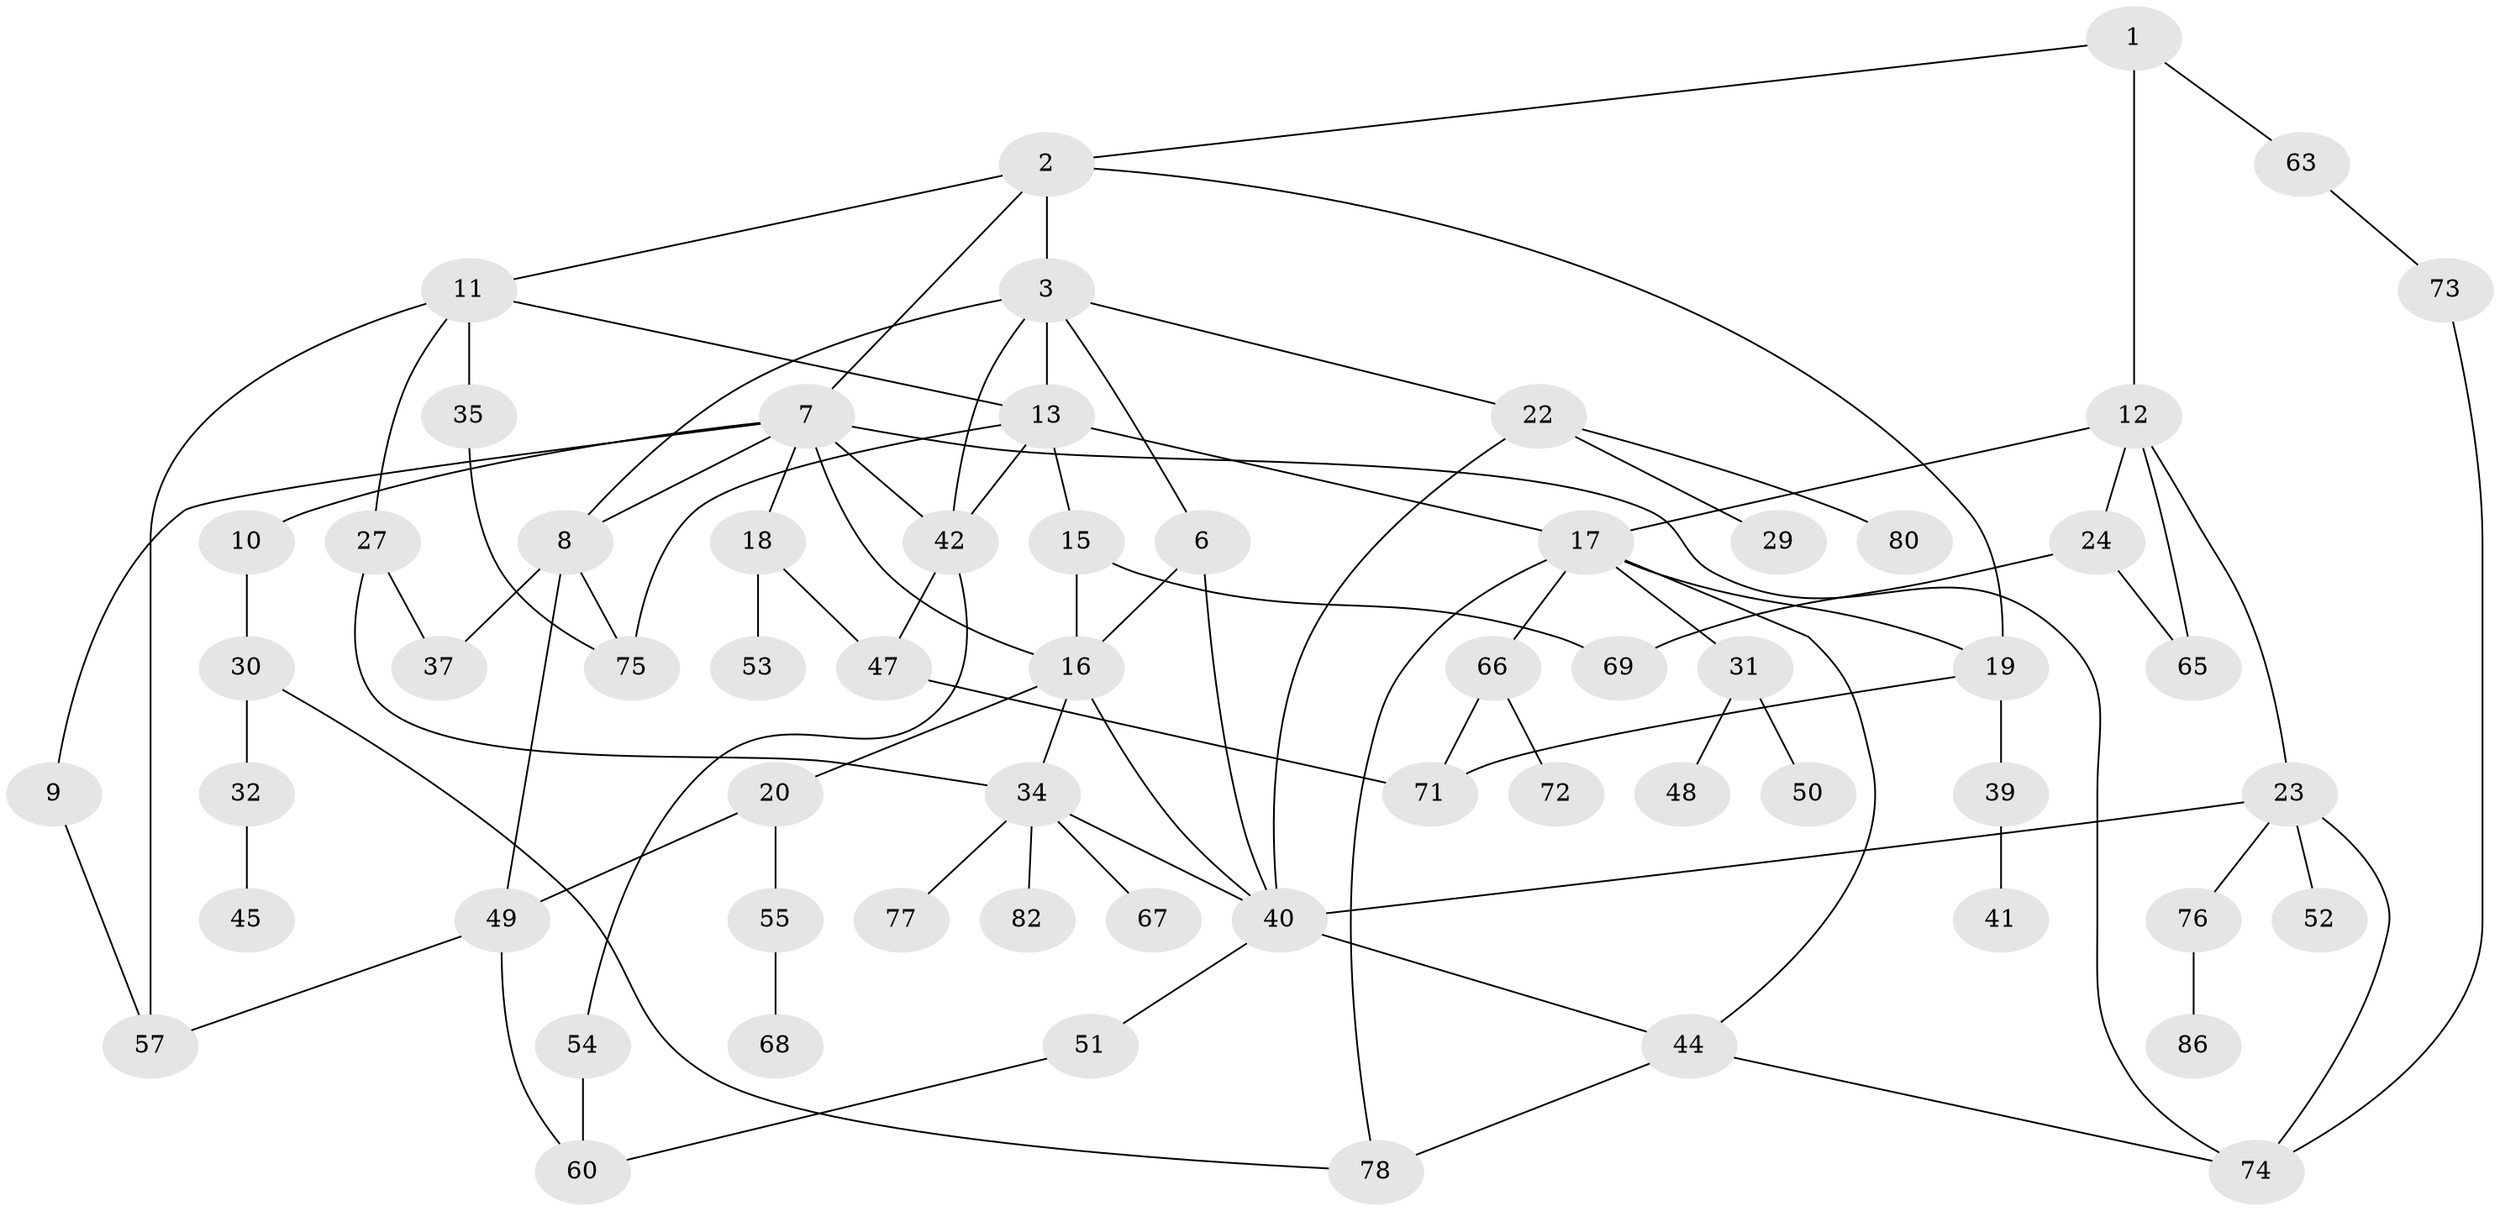 // original degree distribution, {3: 0.24719101123595505, 5: 0.10112359550561797, 2: 0.33707865168539325, 8: 0.011235955056179775, 4: 0.0898876404494382, 6: 0.02247191011235955, 1: 0.19101123595505617}
// Generated by graph-tools (version 1.1) at 2025/10/02/27/25 16:10:52]
// undirected, 62 vertices, 93 edges
graph export_dot {
graph [start="1"]
  node [color=gray90,style=filled];
  1 [super="+38"];
  2 [super="+5"];
  3 [super="+4"];
  6 [super="+25"];
  7;
  8 [super="+14"];
  9 [super="+26"];
  10 [super="+21"];
  11 [super="+28"];
  12 [super="+58"];
  13 [super="+89"];
  15;
  16;
  17 [super="+36"];
  18 [super="+62"];
  19 [super="+56"];
  20 [super="+79"];
  22 [super="+33"];
  23 [super="+43"];
  24;
  27 [super="+64"];
  29;
  30;
  31 [super="+84"];
  32;
  34 [super="+70"];
  35;
  37 [super="+85"];
  39;
  40 [super="+46"];
  41;
  42;
  44 [super="+87"];
  45;
  47;
  48;
  49 [super="+61"];
  50;
  51;
  52;
  53;
  54;
  55;
  57 [super="+59"];
  60 [super="+88"];
  63;
  65;
  66;
  67;
  68;
  69;
  71;
  72;
  73 [super="+81"];
  74 [super="+83"];
  75;
  76;
  77;
  78;
  80;
  82;
  86;
  1 -- 2;
  1 -- 12;
  1 -- 63;
  2 -- 3;
  2 -- 7;
  2 -- 11;
  2 -- 19;
  3 -- 8;
  3 -- 13;
  3 -- 42;
  3 -- 6;
  3 -- 22;
  6 -- 16;
  6 -- 40;
  7 -- 9;
  7 -- 10;
  7 -- 16;
  7 -- 18;
  7 -- 74;
  7 -- 42;
  7 -- 8;
  8 -- 37;
  8 -- 49;
  8 -- 75;
  9 -- 57;
  10 -- 30;
  11 -- 27;
  11 -- 35;
  11 -- 57;
  11 -- 13;
  12 -- 23;
  12 -- 24;
  12 -- 65;
  12 -- 17;
  13 -- 15;
  13 -- 17;
  13 -- 42;
  13 -- 75;
  15 -- 16;
  15 -- 69;
  16 -- 20;
  16 -- 40;
  16 -- 34;
  17 -- 19;
  17 -- 31;
  17 -- 66;
  17 -- 44;
  17 -- 78;
  18 -- 53;
  18 -- 47;
  19 -- 39;
  19 -- 71;
  20 -- 55;
  20 -- 49;
  22 -- 29;
  22 -- 80;
  22 -- 40;
  23 -- 52;
  23 -- 76;
  23 -- 74;
  23 -- 40;
  24 -- 69;
  24 -- 65;
  27 -- 34;
  27 -- 37;
  30 -- 32;
  30 -- 78;
  31 -- 48;
  31 -- 50;
  32 -- 45;
  34 -- 40;
  34 -- 67;
  34 -- 82;
  34 -- 77;
  35 -- 75;
  39 -- 41;
  40 -- 44;
  40 -- 51;
  42 -- 47;
  42 -- 54;
  44 -- 74;
  44 -- 78;
  47 -- 71;
  49 -- 60;
  49 -- 57;
  51 -- 60;
  54 -- 60;
  55 -- 68;
  63 -- 73;
  66 -- 72;
  66 -- 71;
  73 -- 74;
  76 -- 86;
}
